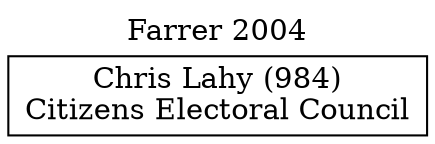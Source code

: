 // House preference flow
digraph "Chris Lahy (984)_Farrer_2004" {
	graph [label="Farrer 2004" labelloc=t mclimit=10]
	node [shape=box]
	"Chris Lahy (984)" [label="Chris Lahy (984)
Citizens Electoral Council"]
}
